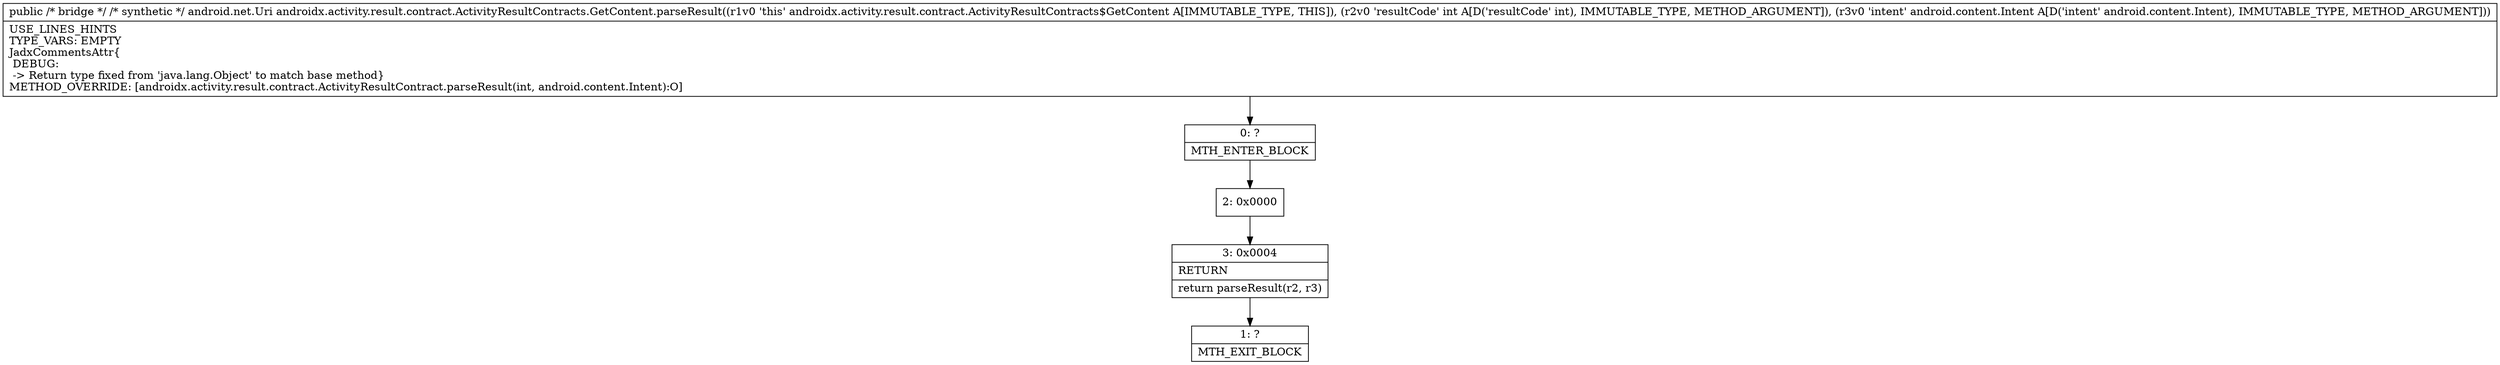 digraph "CFG forandroidx.activity.result.contract.ActivityResultContracts.GetContent.parseResult(ILandroid\/content\/Intent;)Ljava\/lang\/Object;" {
Node_0 [shape=record,label="{0\:\ ?|MTH_ENTER_BLOCK\l}"];
Node_2 [shape=record,label="{2\:\ 0x0000}"];
Node_3 [shape=record,label="{3\:\ 0x0004|RETURN\l|return parseResult(r2, r3)\l}"];
Node_1 [shape=record,label="{1\:\ ?|MTH_EXIT_BLOCK\l}"];
MethodNode[shape=record,label="{public \/* bridge *\/ \/* synthetic *\/ android.net.Uri androidx.activity.result.contract.ActivityResultContracts.GetContent.parseResult((r1v0 'this' androidx.activity.result.contract.ActivityResultContracts$GetContent A[IMMUTABLE_TYPE, THIS]), (r2v0 'resultCode' int A[D('resultCode' int), IMMUTABLE_TYPE, METHOD_ARGUMENT]), (r3v0 'intent' android.content.Intent A[D('intent' android.content.Intent), IMMUTABLE_TYPE, METHOD_ARGUMENT]))  | USE_LINES_HINTS\lTYPE_VARS: EMPTY\lJadxCommentsAttr\{\l DEBUG: \l \-\> Return type fixed from 'java.lang.Object' to match base method\}\lMETHOD_OVERRIDE: [androidx.activity.result.contract.ActivityResultContract.parseResult(int, android.content.Intent):O]\l}"];
MethodNode -> Node_0;Node_0 -> Node_2;
Node_2 -> Node_3;
Node_3 -> Node_1;
}

